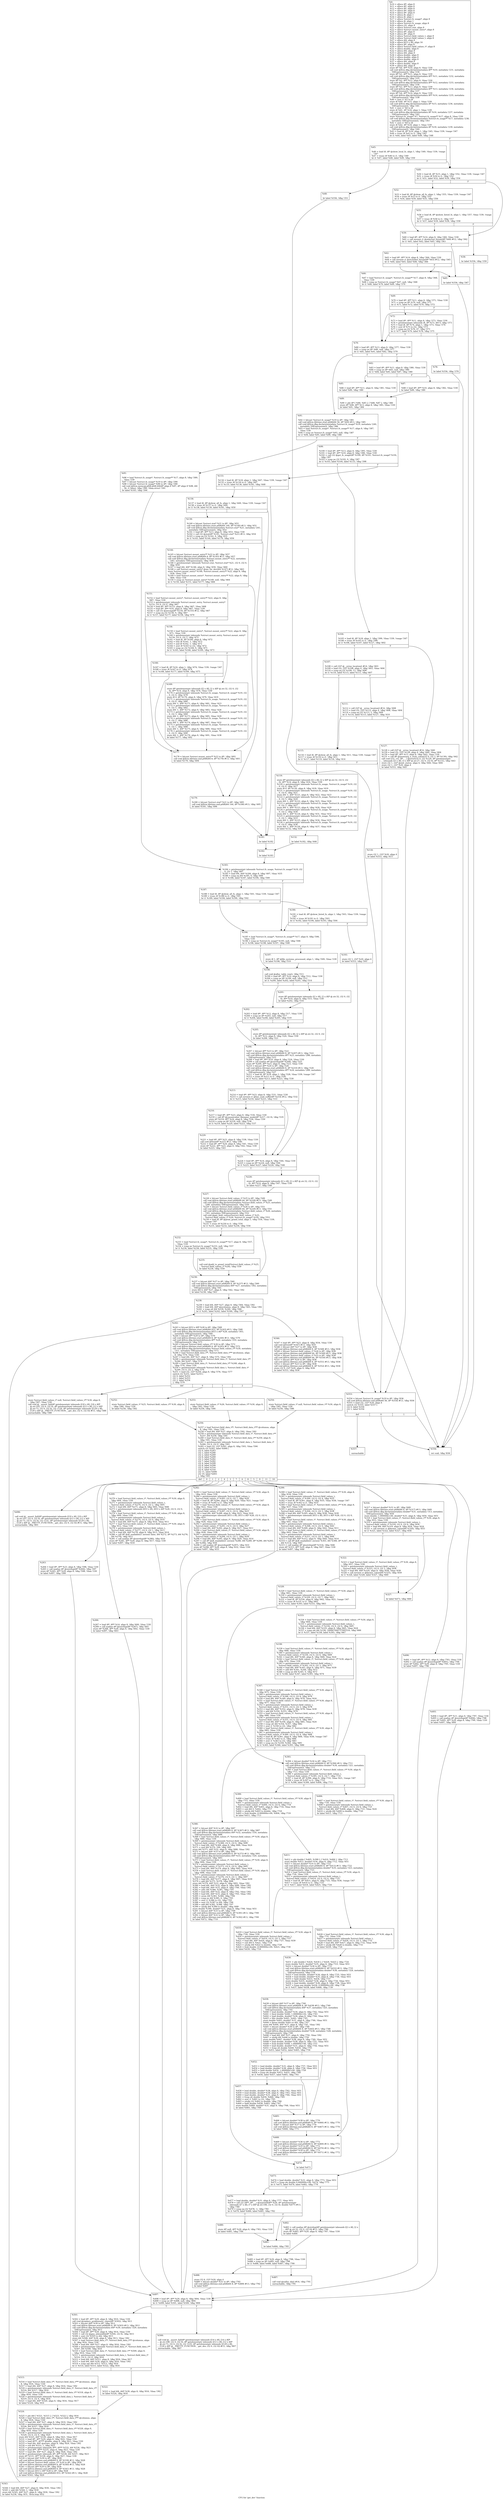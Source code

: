 digraph "CFG for 'get_dev' function" {
	label="CFG for 'get_dev' function";

	Node0xc7c0b0 [shape=record,label="{%9:\l  %10 = alloca i8*, align 8\l  %11 = alloca i8*, align 8\l  %12 = alloca i8*, align 8\l  %13 = alloca i8*, align 8\l  %14 = alloca i8*, align 8\l  %15 = alloca i8, align 1\l  %16 = alloca i8, align 1\l  %17 = alloca %struct.fs_usage*, align 8\l  %18 = alloca i8, align 1\l  %19 = alloca %struct.fs_usage, align 8\l  %20 = alloca i32, align 4\l  %21 = alloca %struct.stat, align 8\l  %22 = alloca %struct.mount_entry*, align 8\l  %23 = alloca i8*, align 8\l  %24 = alloca i8*, align 8\l  %25 = alloca %struct.field_values_t, align 8\l  %26 = alloca %struct.field_values_t, align 8\l  %27 = alloca i64, align 8\l  %28 = alloca [653 x i8], align 16\l  %29 = alloca i8*, align 8\l  %30 = alloca %struct.field_values_t*, align 8\l  %31 = alloca double, align 8\l  %32 = alloca i64, align 8\l  %33 = alloca i64, align 8\l  %34 = alloca double, align 8\l  %35 = alloca double, align 8\l  %36 = alloca double, align 8\l  %37 = alloca i64, align 8\l  %38 = alloca double, align 8\l  %39 = alloca i64, align 8\l  store i8* %0, i8** %10, align 8, !tbaa !330\l  call void @llvm.dbg.declare(metadata i8** %10, metadata !231, metadata\l... !DIExpression()), !dbg !334\l  store i8* %1, i8** %11, align 8, !tbaa !330\l  call void @llvm.dbg.declare(metadata i8** %11, metadata !232, metadata\l... !DIExpression()), !dbg !335\l  store i8* %2, i8** %12, align 8, !tbaa !330\l  call void @llvm.dbg.declare(metadata i8** %12, metadata !233, metadata\l... !DIExpression()), !dbg !336\l  store i8* %3, i8** %13, align 8, !tbaa !330\l  call void @llvm.dbg.declare(metadata i8** %13, metadata !234, metadata\l... !DIExpression()), !dbg !337\l  store i8* %4, i8** %14, align 8, !tbaa !330\l  call void @llvm.dbg.declare(metadata i8** %14, metadata !235, metadata\l... !DIExpression()), !dbg !338\l  %40 = zext i1 %5 to i8\l  store i8 %40, i8* %15, align 1, !tbaa !339\l  call void @llvm.dbg.declare(metadata i8* %15, metadata !236, metadata\l... !DIExpression()), !dbg !341\l  %41 = zext i1 %6 to i8\l  store i8 %41, i8* %16, align 1, !tbaa !339\l  call void @llvm.dbg.declare(metadata i8* %16, metadata !237, metadata\l... !DIExpression()), !dbg !342\l  store %struct.fs_usage* %7, %struct.fs_usage** %17, align 8, !tbaa !330\l  call void @llvm.dbg.declare(metadata %struct.fs_usage** %17, metadata !238,\l... metadata !DIExpression()), !dbg !343\l  %42 = zext i1 %8 to i8\l  store i8 %42, i8* %18, align 1, !tbaa !339\l  call void @llvm.dbg.declare(metadata i8* %18, metadata !239, metadata\l... !DIExpression()), !dbg !344\l  %43 = load i8, i8* %16, align 1, !dbg !345, !tbaa !339, !range !347\l  %44 = trunc i8 %43 to i1, !dbg !345\l  br i1 %44, label %45, label %49, !dbg !348\l|{<s0>T|<s1>F}}"];
	Node0xc7c0b0:s0 -> Node0xc29bd0;
	Node0xc7c0b0:s1 -> Node0xc29c70;
	Node0xc29bd0 [shape=record,label="{%45:\l\l  %46 = load i8, i8* @show_local_fs, align 1, !dbg !349, !tbaa !339, !range\l... !347\l  %47 = trunc i8 %46 to i1, !dbg !349\l  br i1 %47, label %48, label %49, !dbg !350\l|{<s0>T|<s1>F}}"];
	Node0xc29bd0:s0 -> Node0xc29c20;
	Node0xc29bd0:s1 -> Node0xc29c70;
	Node0xc29c20 [shape=record,label="{%48:\l\l  br label %556, !dbg !351\l}"];
	Node0xc29c20 -> Node0xc7e620;
	Node0xc29c70 [shape=record,label="{%49:\l\l  %50 = load i8, i8* %15, align 1, !dbg !352, !tbaa !339, !range !347\l  %51 = trunc i8 %50 to i1, !dbg !352\l  br i1 %51, label %52, label %59, !dbg !354\l|{<s0>T|<s1>F}}"];
	Node0xc29c70:s0 -> Node0xc29cc0;
	Node0xc29c70:s1 -> Node0xc29db0;
	Node0xc29cc0 [shape=record,label="{%52:\l\l  %53 = load i8, i8* @show_all_fs, align 1, !dbg !355, !tbaa !339, !range !347\l  %54 = trunc i8 %53 to i1, !dbg !355\l  br i1 %54, label %59, label %55, !dbg !356\l|{<s0>T|<s1>F}}"];
	Node0xc29cc0:s0 -> Node0xc29db0;
	Node0xc29cc0:s1 -> Node0xc29d10;
	Node0xc29d10 [shape=record,label="{%55:\l\l  %56 = load i8, i8* @show_listed_fs, align 1, !dbg !357, !tbaa !339, !range\l... !347\l  %57 = trunc i8 %56 to i1, !dbg !357\l  br i1 %57, label %59, label %58, !dbg !358\l|{<s0>T|<s1>F}}"];
	Node0xc29d10:s0 -> Node0xc29db0;
	Node0xc29d10:s1 -> Node0xc29d60;
	Node0xc29d60 [shape=record,label="{%58:\l\l  br label %556, !dbg !359\l}"];
	Node0xc29d60 -> Node0xc7e620;
	Node0xc29db0 [shape=record,label="{%59:\l\l  %60 = load i8*, i8** %14, align 8, !dbg !360, !tbaa !330\l  %61 = call zeroext i1 @selected_fstype(i8* %60) #12, !dbg !362\l  br i1 %61, label %62, label %65, !dbg !363\l|{<s0>T|<s1>F}}"];
	Node0xc29db0:s0 -> Node0xc29e00;
	Node0xc29db0:s1 -> Node0xc29e50;
	Node0xc29e00 [shape=record,label="{%62:\l\l  %63 = load i8*, i8** %14, align 8, !dbg !364, !tbaa !330\l  %64 = call zeroext i1 @excluded_fstype(i8* %63) #12, !dbg !365\l  br i1 %64, label %65, label %66, !dbg !366\l|{<s0>T|<s1>F}}"];
	Node0xc29e00:s0 -> Node0xc29e50;
	Node0xc29e00:s1 -> Node0xc29ea0;
	Node0xc29e50 [shape=record,label="{%65:\l\l  br label %556, !dbg !367\l}"];
	Node0xc29e50 -> Node0xc7e620;
	Node0xc29ea0 [shape=record,label="{%66:\l\l  %67 = load %struct.fs_usage*, %struct.fs_usage** %17, align 8, !dbg !368,\l... !tbaa !330\l  %68 = icmp ne %struct.fs_usage* %67, null, !dbg !368\l  br i1 %68, label %79, label %69, !dbg !370\l|{<s0>T|<s1>F}}"];
	Node0xc29ea0:s0 -> Node0xc29fe0;
	Node0xc29ea0:s1 -> Node0xc29ef0;
	Node0xc29ef0 [shape=record,label="{%69:\l\l  %70 = load i8*, i8** %11, align 8, !dbg !371, !tbaa !330\l  %71 = icmp ne i8* %70, null, !dbg !371\l  br i1 %71, label %72, label %79, !dbg !372\l|{<s0>T|<s1>F}}"];
	Node0xc29ef0:s0 -> Node0xc29f40;
	Node0xc29ef0:s1 -> Node0xc29fe0;
	Node0xc29f40 [shape=record,label="{%72:\l\l  %73 = load i8*, i8** %11, align 8, !dbg !373, !tbaa !330\l  %74 = getelementptr inbounds i8, i8* %73, i64 0, !dbg !373\l  %75 = load i8, i8* %74, align 1, !dbg !373, !tbaa !374\l  %76 = sext i8 %75 to i32, !dbg !373\l  %77 = icmp eq i32 %76, 47, !dbg !373\l  br i1 %77, label %79, label %78, !dbg !375\l|{<s0>T|<s1>F}}"];
	Node0xc29f40:s0 -> Node0xc29fe0;
	Node0xc29f40:s1 -> Node0xc29f90;
	Node0xc29f90 [shape=record,label="{%78:\l\l  br label %556, !dbg !376\l}"];
	Node0xc29f90 -> Node0xc7e620;
	Node0xc29fe0 [shape=record,label="{%79:\l\l  %80 = load i8*, i8** %13, align 8, !dbg !377, !tbaa !330\l  %81 = icmp ne i8* %80, null, !dbg !377\l  br i1 %81, label %91, label %82, !dbg !379\l|{<s0>T|<s1>F}}"];
	Node0xc29fe0:s0 -> Node0xc2a170;
	Node0xc29fe0:s1 -> Node0xc2a030;
	Node0xc2a030 [shape=record,label="{%82:\l\l  %83 = load i8*, i8** %11, align 8, !dbg !380, !tbaa !330\l  %84 = icmp ne i8* %83, null, !dbg !380\l  br i1 %84, label %85, label %87, !dbg !380\l|{<s0>T|<s1>F}}"];
	Node0xc2a030:s0 -> Node0xc2a080;
	Node0xc2a030:s1 -> Node0xc2a0d0;
	Node0xc2a080 [shape=record,label="{%85:\l\l  %86 = load i8*, i8** %11, align 8, !dbg !381, !tbaa !330\l  br label %89, !dbg !380\l}"];
	Node0xc2a080 -> Node0xc2a120;
	Node0xc2a0d0 [shape=record,label="{%87:\l\l  %88 = load i8*, i8** %10, align 8, !dbg !382, !tbaa !330\l  br label %89, !dbg !380\l}"];
	Node0xc2a0d0 -> Node0xc2a120;
	Node0xc2a120 [shape=record,label="{%89:\l\l  %90 = phi i8* [ %86, %85 ], [ %88, %87 ], !dbg !380\l  store i8* %90, i8** %13, align 8, !dbg !383, !tbaa !330\l  br label %91, !dbg !384\l}"];
	Node0xc2a120 -> Node0xc2a170;
	Node0xc2a170 [shape=record,label="{%91:\l\l  %92 = bitcast %struct.fs_usage* %19 to i8*, !dbg !385\l  call void @llvm.lifetime.start.p0i8(i64 56, i8* %92) #13, !dbg !385\l  call void @llvm.dbg.declare(metadata %struct.fs_usage* %19, metadata !240,\l... metadata !DIExpression()), !dbg !386\l  %93 = load %struct.fs_usage*, %struct.fs_usage** %17, align 8, !dbg !387,\l... !tbaa !330\l  %94 = icmp ne %struct.fs_usage* %93, null, !dbg !387\l  br i1 %94, label %95, label %99, !dbg !388\l|{<s0>T|<s1>F}}"];
	Node0xc2a170:s0 -> Node0xc2a1c0;
	Node0xc2a170:s1 -> Node0xc2a210;
	Node0xc2a1c0 [shape=record,label="{%95:\l\l  %96 = load %struct.fs_usage*, %struct.fs_usage** %17, align 8, !dbg !389,\l... !tbaa !330\l  %97 = bitcast %struct.fs_usage* %19 to i8*, !dbg !390\l  %98 = bitcast %struct.fs_usage* %96 to i8*, !dbg !390\l  call void @llvm.memcpy.p0i8.p0i8.i64(i8* align 8 %97, i8* align 8 %98, i64\l... 56, i1 false), !dbg !390, !tbaa.struct !391\l  br label %183, !dbg !394\l}"];
	Node0xc2a1c0 -> Node0xc2a8a0;
	Node0xc2a210 [shape=record,label="{%99:\l\l  %100 = load i8*, i8** %13, align 8, !dbg !395, !tbaa !330\l  %101 = load i8*, i8** %10, align 8, !dbg !396, !tbaa !330\l  %102 = call i32 @get_fs_usage(i8* %100, i8* %101, %struct.fs_usage* %19),\l... !dbg !397\l  %103 = icmp ne i32 %102, 0, !dbg !397\l  br i1 %103, label %104, label %133, !dbg !398\l|{<s0>T|<s1>F}}"];
	Node0xc2a210:s0 -> Node0xc2a260;
	Node0xc2a210:s1 -> Node0xc2a4e0;
	Node0xc2a260 [shape=record,label="{%104:\l\l  %105 = load i8, i8* %18, align 1, !dbg !399, !tbaa !339, !range !347\l  %106 = trunc i8 %105 to i1, !dbg !399\l  br i1 %106, label %107, label %127, !dbg !402\l|{<s0>T|<s1>F}}"];
	Node0xc2a260:s0 -> Node0xc2a2b0;
	Node0xc2a260:s1 -> Node0xc2a440;
	Node0xc2a2b0 [shape=record,label="{%107:\l\l  %108 = call i32* @__errno_location() #14, !dbg !403\l  %109 = load i32, i32* %108, align 4, !dbg !403, !tbaa !404\l  %110 = icmp eq i32 %109, 13, !dbg !406\l  br i1 %110, label %115, label %111, !dbg !407\l|{<s0>T|<s1>F}}"];
	Node0xc2a2b0:s0 -> Node0xc2a350;
	Node0xc2a2b0:s1 -> Node0xc2a300;
	Node0xc2a300 [shape=record,label="{%111:\l\l  %112 = call i32* @__errno_location() #14, !dbg !408\l  %113 = load i32, i32* %112, align 4, !dbg !408, !tbaa !404\l  %114 = icmp eq i32 %113, 2, !dbg !409\l  br i1 %114, label %115, label %127, !dbg !410\l|{<s0>T|<s1>F}}"];
	Node0xc2a300:s0 -> Node0xc2a350;
	Node0xc2a300:s1 -> Node0xc2a440;
	Node0xc2a350 [shape=record,label="{%115:\l\l  %116 = load i8, i8* @show_all_fs, align 1, !dbg !411, !tbaa !339, !range !347\l  %117 = trunc i8 %116 to i1, !dbg !411\l  br i1 %117, label %119, label %118, !dbg !414\l|{<s0>T|<s1>F}}"];
	Node0xc2a350:s0 -> Node0xc2a3f0;
	Node0xc2a350:s1 -> Node0xc2a3a0;
	Node0xc2a3a0 [shape=record,label="{%118:\l\l  store i32 1, i32* %20, align 4\l  br label %553, !dbg !415\l}"];
	Node0xc2a3a0 -> Node0xc7e5d0;
	Node0xc2a3f0 [shape=record,label="{%119:\l\l  store i8* getelementptr inbounds ([2 x i8], [2 x i8]* @.str.32, i32 0, i32\l... 0), i8** %14, align 8, !dbg !416, !tbaa !330\l  %120 = getelementptr inbounds %struct.fs_usage, %struct.fs_usage* %19, i32\l... 0, i32 4, !dbg !417\l  store i8 0, i8* %120, align 8, !dbg !418, !tbaa !419\l  %121 = getelementptr inbounds %struct.fs_usage, %struct.fs_usage* %19, i32\l... 0, i32 6, !dbg !421\l  store i64 -1, i64* %121, align 8, !dbg !422, !tbaa !423\l  %122 = getelementptr inbounds %struct.fs_usage, %struct.fs_usage* %19, i32\l... 0, i32 5, !dbg !424\l  store i64 -1, i64* %122, align 8, !dbg !425, !tbaa !426\l  %123 = getelementptr inbounds %struct.fs_usage, %struct.fs_usage* %19, i32\l... 0, i32 3, !dbg !427\l  store i64 -1, i64* %123, align 8, !dbg !428, !tbaa !429\l  %124 = getelementptr inbounds %struct.fs_usage, %struct.fs_usage* %19, i32\l... 0, i32 2, !dbg !430\l  store i64 -1, i64* %124, align 8, !dbg !431, !tbaa !432\l  %125 = getelementptr inbounds %struct.fs_usage, %struct.fs_usage* %19, i32\l... 0, i32 1, !dbg !433\l  store i64 -1, i64* %125, align 8, !dbg !434, !tbaa !435\l  %126 = getelementptr inbounds %struct.fs_usage, %struct.fs_usage* %19, i32\l... 0, i32 0, !dbg !436\l  store i64 -1, i64* %126, align 8, !dbg !437, !tbaa !438\l  br label %132, !dbg !439\l}"];
	Node0xc2a3f0 -> Node0xc2a490;
	Node0xc2a440 [shape=record,label="{%127:\l\l  %128 = call i32* @__errno_location() #14, !dbg !440\l  %129 = load i32, i32* %128, align 4, !dbg !440, !tbaa !404\l  %130 = load i8*, i8** %13, align 8, !dbg !442, !tbaa !330\l  %131 = call i8* @quotearg_n_style_colon(i32 0, i32 3, i8* %130), !dbg !442\l  call void (i32, i32, i8*, ...) @error(i32 0, i32 %129, i8* getelementptr\l... inbounds ([3 x i8], [3 x i8]* @.str.27, i32 0, i32 0), i8* %131), !dbg !443\l  store i32 1, i32* @exit_status, align 4, !dbg !444, !tbaa !404\l  store i32 1, i32* %20, align 4\l  br label %553, !dbg !445\l}"];
	Node0xc2a440 -> Node0xc7e5d0;
	Node0xc2a490 [shape=record,label="{%132:\l\l  br label %182, !dbg !446\l}"];
	Node0xc2a490 -> Node0xc2a850;
	Node0xc2a4e0 [shape=record,label="{%133:\l\l  %134 = load i8, i8* %18, align 1, !dbg !447, !tbaa !339, !range !347\l  %135 = trunc i8 %134 to i1, !dbg !447\l  br i1 %135, label %136, label %181, !dbg !448\l|{<s0>T|<s1>F}}"];
	Node0xc2a4e0:s0 -> Node0xc2a530;
	Node0xc2a4e0:s1 -> Node0xc2a800;
	Node0xc2a530 [shape=record,label="{%136:\l\l  %137 = load i8, i8* @show_all_fs, align 1, !dbg !449, !tbaa !339, !range !347\l  %138 = trunc i8 %137 to i1, !dbg !449\l  br i1 %138, label %139, label %181, !dbg !450\l|{<s0>T|<s1>F}}"];
	Node0xc2a530:s0 -> Node0xc2a580;
	Node0xc2a530:s1 -> Node0xc2a800;
	Node0xc2a580 [shape=record,label="{%139:\l\l  %140 = bitcast %struct.stat* %21 to i8*, !dbg !451\l  call void @llvm.lifetime.start.p0i8(i64 144, i8* %140) #13, !dbg !451\l  call void @llvm.dbg.declare(metadata %struct.stat* %21, metadata !241,\l... metadata !DIExpression()), !dbg !452\l  %141 = load i8*, i8** %13, align 8, !dbg !453, !tbaa !330\l  %142 = call i32 @stat(i8* %141, %struct.stat* %21) #13, !dbg !454\l  %143 = icmp eq i32 %142, 0, !dbg !455\l  br i1 %143, label %144, label %179, !dbg !456\l|{<s0>T|<s1>F}}"];
	Node0xc2a580:s0 -> Node0xc2a5d0;
	Node0xc2a580:s1 -> Node0xc2a7b0;
	Node0xc2a5d0 [shape=record,label="{%144:\l\l  %145 = bitcast %struct.mount_entry** %22 to i8*, !dbg !457\l  call void @llvm.lifetime.start.p0i8(i64 8, i8* %145) #13, !dbg !457\l  call void @llvm.dbg.declare(metadata %struct.mount_entry** %22, metadata\l... !283, metadata !DIExpression()), !dbg !458\l  %146 = getelementptr inbounds %struct.stat, %struct.stat* %21, i32 0, i32 0,\l... !dbg !459\l  %147 = load i64, i64* %146, align 8, !dbg !459, !tbaa !460\l  %148 = call %struct.mount_entry* @me_for_dev(i64 %147) #12, !dbg !463\l  store %struct.mount_entry* %148, %struct.mount_entry** %22, align 8, !dbg\l... !458, !tbaa !330\l  %149 = load %struct.mount_entry*, %struct.mount_entry** %22, align 8, !dbg\l... !464, !tbaa !330\l  %150 = icmp ne %struct.mount_entry* %149, null, !dbg !464\l  br i1 %150, label %151, label %177, !dbg !466\l|{<s0>T|<s1>F}}"];
	Node0xc2a5d0:s0 -> Node0xc2a620;
	Node0xc2a5d0:s1 -> Node0xc2a760;
	Node0xc2a620 [shape=record,label="{%151:\l\l  %152 = load %struct.mount_entry*, %struct.mount_entry** %22, align 8, !dbg\l... !467, !tbaa !330\l  %153 = getelementptr inbounds %struct.mount_entry, %struct.mount_entry*\l... %152, i32 0, i32 0, !dbg !467\l  %154 = load i8*, i8** %153, align 8, !dbg !467, !tbaa !468\l  %155 = load i8*, i8** %10, align 8, !dbg !467, !tbaa !330\l  %156 = call i32 @strcmp(i8* %154, i8* %155) #12, !dbg !467\l  %157 = icmp eq i32 %156, 0, !dbg !467\l  br i1 %157, label %177, label %158, !dbg !470\l|{<s0>T|<s1>F}}"];
	Node0xc2a620:s0 -> Node0xc2a760;
	Node0xc2a620:s1 -> Node0xc2a670;
	Node0xc2a670 [shape=record,label="{%158:\l\l  %159 = load %struct.mount_entry*, %struct.mount_entry** %22, align 8, !dbg\l... !471, !tbaa !330\l  %160 = getelementptr inbounds %struct.mount_entry, %struct.mount_entry*\l... %159, i32 0, i32 5, !dbg !472\l  %161 = load i8, i8* %160, align 8, !dbg !472\l  %162 = lshr i8 %161, 1, !dbg !472\l  %163 = and i8 %162, 1, !dbg !472\l  %164 = zext i8 %163 to i32, !dbg !472\l  %165 = icmp ne i32 %164, 0, !dbg !471\l  br i1 %165, label %166, label %169, !dbg !473\l|{<s0>T|<s1>F}}"];
	Node0xc2a670:s0 -> Node0xc2a6c0;
	Node0xc2a670:s1 -> Node0xc2a710;
	Node0xc2a6c0 [shape=record,label="{%166:\l\l  %167 = load i8, i8* %16, align 1, !dbg !474, !tbaa !339, !range !347\l  %168 = trunc i8 %167 to i1, !dbg !474\l  br i1 %168, label %177, label %169, !dbg !475\l|{<s0>T|<s1>F}}"];
	Node0xc2a6c0:s0 -> Node0xc2a760;
	Node0xc2a6c0:s1 -> Node0xc2a710;
	Node0xc2a710 [shape=record,label="{%169:\l\l  store i8* getelementptr inbounds ([2 x i8], [2 x i8]* @.str.32, i32 0, i32\l... 0), i8** %14, align 8, !dbg !476, !tbaa !330\l  %170 = getelementptr inbounds %struct.fs_usage, %struct.fs_usage* %19, i32\l... 0, i32 4, !dbg !478\l  store i8 0, i8* %170, align 8, !dbg !479, !tbaa !419\l  %171 = getelementptr inbounds %struct.fs_usage, %struct.fs_usage* %19, i32\l... 0, i32 6, !dbg !480\l  store i64 -1, i64* %171, align 8, !dbg !481, !tbaa !423\l  %172 = getelementptr inbounds %struct.fs_usage, %struct.fs_usage* %19, i32\l... 0, i32 5, !dbg !482\l  store i64 -1, i64* %172, align 8, !dbg !483, !tbaa !426\l  %173 = getelementptr inbounds %struct.fs_usage, %struct.fs_usage* %19, i32\l... 0, i32 3, !dbg !484\l  store i64 -1, i64* %173, align 8, !dbg !485, !tbaa !429\l  %174 = getelementptr inbounds %struct.fs_usage, %struct.fs_usage* %19, i32\l... 0, i32 2, !dbg !486\l  store i64 -1, i64* %174, align 8, !dbg !487, !tbaa !432\l  %175 = getelementptr inbounds %struct.fs_usage, %struct.fs_usage* %19, i32\l... 0, i32 1, !dbg !488\l  store i64 -1, i64* %175, align 8, !dbg !489, !tbaa !435\l  %176 = getelementptr inbounds %struct.fs_usage, %struct.fs_usage* %19, i32\l... 0, i32 0, !dbg !490\l  store i64 -1, i64* %176, align 8, !dbg !491, !tbaa !438\l  br label %177, !dbg !492\l}"];
	Node0xc2a710 -> Node0xc2a760;
	Node0xc2a760 [shape=record,label="{%177:\l\l  %178 = bitcast %struct.mount_entry** %22 to i8*, !dbg !493\l  call void @llvm.lifetime.end.p0i8(i64 8, i8* %178) #13, !dbg !493\l  br label %179, !dbg !494\l}"];
	Node0xc2a760 -> Node0xc2a7b0;
	Node0xc2a7b0 [shape=record,label="{%179:\l\l  %180 = bitcast %struct.stat* %21 to i8*, !dbg !495\l  call void @llvm.lifetime.end.p0i8(i64 144, i8* %180) #13, !dbg !495\l  br label %181, !dbg !496\l}"];
	Node0xc2a7b0 -> Node0xc2a800;
	Node0xc2a800 [shape=record,label="{%181:\l\l  br label %182\l}"];
	Node0xc2a800 -> Node0xc2a850;
	Node0xc2a850 [shape=record,label="{%182:\l\l  br label %183\l}"];
	Node0xc2a850 -> Node0xc2a8a0;
	Node0xc2a8a0 [shape=record,label="{%183:\l\l  %184 = getelementptr inbounds %struct.fs_usage, %struct.fs_usage* %19, i32\l... 0, i32 1, !dbg !497\l  %185 = load i64, i64* %184, align 8, !dbg !497, !tbaa !435\l  %186 = icmp eq i64 %185, 0, !dbg !499\l  br i1 %186, label %187, label %194, !dbg !500\l|{<s0>T|<s1>F}}"];
	Node0xc2a8a0:s0 -> Node0xc2a8f0;
	Node0xc2a8a0:s1 -> Node0xc2a9e0;
	Node0xc2a8f0 [shape=record,label="{%187:\l\l  %188 = load i8, i8* @show_all_fs, align 1, !dbg !501, !tbaa !339, !range !347\l  %189 = trunc i8 %188 to i1, !dbg !501\l  br i1 %189, label %194, label %190, !dbg !502\l|{<s0>T|<s1>F}}"];
	Node0xc2a8f0:s0 -> Node0xc2a9e0;
	Node0xc2a8f0:s1 -> Node0xc2a940;
	Node0xc2a940 [shape=record,label="{%190:\l\l  %191 = load i8, i8* @show_listed_fs, align 1, !dbg !503, !tbaa !339, !range\l... !347\l  %192 = trunc i8 %191 to i1, !dbg !503\l  br i1 %192, label %194, label %193, !dbg !504\l|{<s0>T|<s1>F}}"];
	Node0xc2a940:s0 -> Node0xc2a9e0;
	Node0xc2a940:s1 -> Node0xc2a990;
	Node0xc2a990 [shape=record,label="{%193:\l\l  store i32 1, i32* %20, align 4\l  br label %553, !dbg !505\l}"];
	Node0xc2a990 -> Node0xc7e5d0;
	Node0xc2a9e0 [shape=record,label="{%194:\l\l  %195 = load %struct.fs_usage*, %struct.fs_usage** %17, align 8, !dbg !506,\l... !tbaa !330\l  %196 = icmp ne %struct.fs_usage* %195, null, !dbg !506\l  br i1 %196, label %198, label %197, !dbg !508\l|{<s0>T|<s1>F}}"];
	Node0xc2a9e0:s0 -> Node0xc2aa80;
	Node0xc2a9e0:s1 -> Node0xc2aa30;
	Node0xc2aa30 [shape=record,label="{%197:\l\l  store i8 1, i8* @file_systems_processed, align 1, !dbg !509, !tbaa !339\l  br label %198, !dbg !510\l}"];
	Node0xc2aa30 -> Node0xc2aa80;
	Node0xc2aa80 [shape=record,label="{%198:\l\l  call void @alloc_table_row(), !dbg !511\l  %199 = load i8*, i8** %10, align 8, !dbg !512, !tbaa !330\l  %200 = icmp ne i8* %199, null, !dbg !512\l  br i1 %200, label %202, label %201, !dbg !514\l|{<s0>T|<s1>F}}"];
	Node0xc2aa80:s0 -> Node0xc2ab20;
	Node0xc2aa80:s1 -> Node0xc2aad0;
	Node0xc2aad0 [shape=record,label="{%201:\l\l  store i8* getelementptr inbounds ([2 x i8], [2 x i8]* @.str.32, i32 0, i32\l... 0), i8** %10, align 8, !dbg !515, !tbaa !330\l  br label %202, !dbg !516\l}"];
	Node0xc2aad0 -> Node0xc2ab20;
	Node0xc2ab20 [shape=record,label="{%202:\l\l  %203 = load i8*, i8** %12, align 8, !dbg !517, !tbaa !330\l  %204 = icmp ne i8* %203, null, !dbg !517\l  br i1 %204, label %206, label %205, !dbg !519\l|{<s0>T|<s1>F}}"];
	Node0xc2ab20:s0 -> Node0xc2abc0;
	Node0xc2ab20:s1 -> Node0xc2ab70;
	Node0xc2ab70 [shape=record,label="{%205:\l\l  store i8* getelementptr inbounds ([2 x i8], [2 x i8]* @.str.32, i32 0, i32\l... 0), i8** %12, align 8, !dbg !520, !tbaa !330\l  br label %206, !dbg !521\l}"];
	Node0xc2ab70 -> Node0xc2abc0;
	Node0xc2abc0 [shape=record,label="{%206:\l\l  %207 = bitcast i8** %23 to i8*, !dbg !522\l  call void @llvm.lifetime.start.p0i8(i64 8, i8* %207) #13, !dbg !522\l  call void @llvm.dbg.declare(metadata i8** %23, metadata !288, metadata\l... !DIExpression()), !dbg !523\l  %208 = load i8*, i8** %10, align 8, !dbg !524, !tbaa !330\l  %209 = call noalias i8* @xstrdup(i8* %208), !dbg !525\l  store i8* %209, i8** %23, align 8, !dbg !523, !tbaa !330\l  %210 = bitcast i8** %24 to i8*, !dbg !526\l  call void @llvm.lifetime.start.p0i8(i64 8, i8* %210) #13, !dbg !526\l  call void @llvm.dbg.declare(metadata i8** %24, metadata !289, metadata\l... !DIExpression()), !dbg !527\l  %211 = load i8, i8* %18, align 1, !dbg !528, !tbaa !339, !range !347\l  %212 = trunc i8 %211 to i1, !dbg !528\l  br i1 %212, label %213, label %223, !dbg !530\l|{<s0>T|<s1>F}}"];
	Node0xc2abc0:s0 -> Node0xc2ac10;
	Node0xc2abc0:s1 -> Node0xc2ad00;
	Node0xc2ac10 [shape=record,label="{%213:\l\l  %214 = load i8*, i8** %23, align 8, !dbg !531, !tbaa !330\l  %215 = call zeroext i1 @has_uuid_suffix(i8* %214) #12, !dbg !532\l  br i1 %215, label %216, label %223, !dbg !533\l|{<s0>T|<s1>F}}"];
	Node0xc2ac10:s0 -> Node0xc2ac60;
	Node0xc2ac10:s1 -> Node0xc2ad00;
	Node0xc2ac60 [shape=record,label="{%216:\l\l  %217 = load i8*, i8** %23, align 8, !dbg !534, !tbaa !330\l  %218 = call i8* @canonicalize_filename_mode(i8* %217, i32 0), !dbg !535\l  store i8* %218, i8** %24, align 8, !dbg !536, !tbaa !330\l  %219 = icmp ne i8* %218, null, !dbg !536\l  br i1 %219, label %220, label %223, !dbg !537\l|{<s0>T|<s1>F}}"];
	Node0xc2ac60:s0 -> Node0xc2acb0;
	Node0xc2ac60:s1 -> Node0xc2ad00;
	Node0xc2acb0 [shape=record,label="{%220:\l\l  %221 = load i8*, i8** %23, align 8, !dbg !538, !tbaa !330\l  call void @free(i8* %221) #13, !dbg !540\l  %222 = load i8*, i8** %24, align 8, !dbg !541, !tbaa !330\l  store i8* %222, i8** %23, align 8, !dbg !542, !tbaa !330\l  br label %223, !dbg !543\l}"];
	Node0xc2acb0 -> Node0xc2ad00;
	Node0xc2ad00 [shape=record,label="{%223:\l\l  %224 = load i8*, i8** %14, align 8, !dbg !544, !tbaa !330\l  %225 = icmp ne i8* %224, null, !dbg !544\l  br i1 %225, label %227, label %226, !dbg !546\l|{<s0>T|<s1>F}}"];
	Node0xc2ad00:s0 -> Node0xc2ada0;
	Node0xc2ad00:s1 -> Node0xc2ad50;
	Node0xc2ad50 [shape=record,label="{%226:\l\l  store i8* getelementptr inbounds ([2 x i8], [2 x i8]* @.str.32, i32 0, i32\l... 0), i8** %14, align 8, !dbg !547, !tbaa !330\l  br label %227, !dbg !548\l}"];
	Node0xc2ad50 -> Node0xc2ada0;
	Node0xc2ada0 [shape=record,label="{%227:\l\l  %228 = bitcast %struct.field_values_t* %25 to i8*, !dbg !549\l  call void @llvm.lifetime.start.p0i8(i64 64, i8* %228) #13, !dbg !549\l  call void @llvm.dbg.declare(metadata %struct.field_values_t* %25, metadata\l... !290, metadata !DIExpression()), !dbg !550\l  %229 = bitcast %struct.field_values_t* %26 to i8*, !dbg !551\l  call void @llvm.lifetime.start.p0i8(i64 64, i8* %229) #13, !dbg !551\l  call void @llvm.dbg.declare(metadata %struct.field_values_t* %26, metadata\l... !301, metadata !DIExpression()), !dbg !552\l  call void @get_field_values(%struct.field_values_t* %25,\l... %struct.field_values_t* %26, %struct.fs_usage* %19), !dbg !553\l  %230 = load i8, i8* @print_grand_total, align 1, !dbg !554, !tbaa !339,\l... !range !347\l  %231 = trunc i8 %230 to i1, !dbg !554\l  br i1 %231, label %232, label %236, !dbg !556\l|{<s0>T|<s1>F}}"];
	Node0xc2ada0:s0 -> Node0xc2adf0;
	Node0xc2ada0:s1 -> Node0xc2ae90;
	Node0xc2adf0 [shape=record,label="{%232:\l\l  %233 = load %struct.fs_usage*, %struct.fs_usage** %17, align 8, !dbg !557,\l... !tbaa !330\l  %234 = icmp ne %struct.fs_usage* %233, null, !dbg !557\l  br i1 %234, label %236, label %235, !dbg !558\l|{<s0>T|<s1>F}}"];
	Node0xc2adf0:s0 -> Node0xc2ae90;
	Node0xc2adf0:s1 -> Node0xc2ae40;
	Node0xc2ae40 [shape=record,label="{%235:\l\l  call void @add_to_grand_total(%struct.field_values_t* %25,\l... %struct.field_values_t* %26), !dbg !559\l  br label %236, !dbg !559\l}"];
	Node0xc2ae40 -> Node0xc2ae90;
	Node0xc2ae90 [shape=record,label="{%236:\l\l  %237 = bitcast i64* %27 to i8*, !dbg !560\l  call void @llvm.lifetime.start.p0i8(i64 8, i8* %237) #13, !dbg !560\l  call void @llvm.dbg.declare(metadata i64* %27, metadata !302, metadata\l... !DIExpression()), !dbg !561\l  store i64 0, i64* %27, align 8, !dbg !562, !tbaa !392\l  br label %238, !dbg !563\l}"];
	Node0xc2ae90 -> Node0xc2aee0;
	Node0xc2aee0 [shape=record,label="{%238:\l\l  %239 = load i64, i64* %27, align 8, !dbg !564, !tbaa !392\l  %240 = load i64, i64* @ncolumns, align 8, !dbg !565, !tbaa !392\l  %241 = icmp ult i64 %239, %240, !dbg !566\l  br i1 %241, label %242, label %546, !dbg !567\l|{<s0>T|<s1>F}}"];
	Node0xc2aee0:s0 -> Node0xc2af30;
	Node0xc2aee0:s1 -> Node0xc7e580;
	Node0xc2af30 [shape=record,label="{%242:\l\l  %243 = bitcast [653 x i8]* %28 to i8*, !dbg !568\l  call void @llvm.lifetime.start.p0i8(i64 653, i8* %243) #13, !dbg !568\l  call void @llvm.dbg.declare(metadata [653 x i8]* %28, metadata !303,\l... metadata !DIExpression()), !dbg !569\l  %244 = bitcast i8** %29 to i8*, !dbg !570\l  call void @llvm.lifetime.start.p0i8(i64 8, i8* %244) #13, !dbg !570\l  call void @llvm.dbg.declare(metadata i8** %29, metadata !310, metadata\l... !DIExpression()), !dbg !571\l  %245 = bitcast %struct.field_values_t** %30 to i8*, !dbg !572\l  call void @llvm.lifetime.start.p0i8(i64 8, i8* %245) #13, !dbg !572\l  call void @llvm.dbg.declare(metadata %struct.field_values_t** %30, metadata\l... !311, metadata !DIExpression()), !dbg !573\l  %246 = load %struct.field_data_t**, %struct.field_data_t*** @columns, align\l... 8, !dbg !574, !tbaa !330\l  %247 = load i64, i64* %27, align 8, !dbg !575, !tbaa !392\l  %248 = getelementptr inbounds %struct.field_data_t*, %struct.field_data_t**\l... %246, i64 %247, !dbg !574\l  %249 = load %struct.field_data_t*, %struct.field_data_t** %248, align 8,\l... !dbg !574, !tbaa !330\l  %250 = getelementptr inbounds %struct.field_data_t, %struct.field_data_t*\l... %249, i32 0, i32 2, !dbg !576\l  %251 = load i32, i32* %250, align 8, !dbg !576, !tbaa !577\l  switch i32 %251, label %255 [\l    i32 0, label %252\l    i32 1, label %253\l    i32 2, label %254\l  ], !dbg !579\l|{<s0>def|<s1>0|<s2>1|<s3>2}}"];
	Node0xc2af30:s0 -> Node0xc2b070;
	Node0xc2af30:s1 -> Node0xc2af80;
	Node0xc2af30:s2 -> Node0xc2afd0;
	Node0xc2af30:s3 -> Node0xc2b020;
	Node0xc2af80 [shape=record,label="{%252:\l\l  store %struct.field_values_t* %25, %struct.field_values_t** %30, align 8,\l... !dbg !580, !tbaa !330\l  br label %256, !dbg !582\l}"];
	Node0xc2af80 -> Node0xc2b0c0;
	Node0xc2afd0 [shape=record,label="{%253:\l\l  store %struct.field_values_t* %26, %struct.field_values_t** %30, align 8,\l... !dbg !583, !tbaa !330\l  br label %256, !dbg !584\l}"];
	Node0xc2afd0 -> Node0xc2b0c0;
	Node0xc2b020 [shape=record,label="{%254:\l\l  store %struct.field_values_t* null, %struct.field_values_t** %30, align 8,\l... !dbg !585, !tbaa !330\l  br label %256, !dbg !586\l}"];
	Node0xc2b020 -> Node0xc2b0c0;
	Node0xc2b070 [shape=record,label="{%255:\l\l  store %struct.field_values_t* null, %struct.field_values_t** %30, align 8,\l... !dbg !587, !tbaa !330\l  call void @__assert_fail(i8* getelementptr inbounds ([18 x i8], [18 x i8]*\l... @.str.105, i32 0, i32 0), i8* getelementptr inbounds ([12 x i8], [12 x i8]*\l... @.str.73, i32 0, i32 0), i32 1129, i8* getelementptr inbounds ([129 x i8],\l... [129 x i8]* @__PRETTY_FUNCTION__.get_dev, i32 0, i32 0)) #15, !dbg !588\l  unreachable, !dbg !588\l}"];
	Node0xc2b0c0 [shape=record,label="{%256:\l\l  %257 = load %struct.field_data_t**, %struct.field_data_t*** @columns, align\l... 8, !dbg !591, !tbaa !330\l  %258 = load i64, i64* %27, align 8, !dbg !592, !tbaa !392\l  %259 = getelementptr inbounds %struct.field_data_t*, %struct.field_data_t**\l... %257, i64 %258, !dbg !591\l  %260 = load %struct.field_data_t*, %struct.field_data_t** %259, align 8,\l... !dbg !591, !tbaa !330\l  %261 = getelementptr inbounds %struct.field_data_t, %struct.field_data_t*\l... %260, i32 0, i32 0, !dbg !593\l  %262 = load i32, i32* %261, align 8, !dbg !593, !tbaa !594\l  switch i32 %262, label %496 [\l    i32 0, label %263\l    i32 1, label %266\l    i32 2, label %269\l    i32 6, label %269\l    i32 3, label %282\l    i32 7, label %282\l    i32 4, label %299\l    i32 8, label %299\l    i32 5, label %316\l    i32 9, label %316\l    i32 11, label %490\l    i32 10, label %493\l  ], !dbg !595\l|{<s0>def|<s1>0|<s2>1|<s3>2|<s4>6|<s5>3|<s6>7|<s7>4|<s8>8|<s9>5|<s10>9|<s11>11|<s12>10}}"];
	Node0xc2b0c0:s0 -> Node0xc7e300;
	Node0xc2b0c0:s1 -> Node0xc2b110;
	Node0xc2b0c0:s2 -> Node0xc2b160;
	Node0xc2b0c0:s3 -> Node0xc2b1b0;
	Node0xc2b0c0:s4 -> Node0xc2b1b0;
	Node0xc2b0c0:s5 -> Node0xc2b200;
	Node0xc2b0c0:s6 -> Node0xc2b200;
	Node0xc2b0c0:s7 -> Node0xc2b250;
	Node0xc2b0c0:s8 -> Node0xc2b250;
	Node0xc2b0c0:s9 -> Node0xc2b2a0;
	Node0xc2b0c0:s10 -> Node0xc2b2a0;
	Node0xc2b0c0:s11 -> Node0xc7e260;
	Node0xc2b0c0:s12 -> Node0xc7e2b0;
	Node0xc2b110 [shape=record,label="{%263:\l\l  %264 = load i8*, i8** %23, align 8, !dbg !596, !tbaa !330\l  %265 = call noalias i8* @xstrdup(i8* %264), !dbg !597\l  store i8* %265, i8** %29, align 8, !dbg !598, !tbaa !330\l  br label %497, !dbg !599\l}"];
	Node0xc2b110 -> Node0xc7e350;
	Node0xc2b160 [shape=record,label="{%266:\l\l  %267 = load i8*, i8** %14, align 8, !dbg !600, !tbaa !330\l  %268 = call noalias i8* @xstrdup(i8* %267), !dbg !601\l  store i8* %268, i8** %29, align 8, !dbg !602, !tbaa !330\l  br label %497, !dbg !603\l}"];
	Node0xc2b160 -> Node0xc7e350;
	Node0xc2b1b0 [shape=record,label="{%269:\l\l  %270 = load %struct.field_values_t*, %struct.field_values_t** %30, align 8,\l... !dbg !604, !tbaa !330\l  %271 = getelementptr inbounds %struct.field_values_t,\l... %struct.field_values_t* %270, i32 0, i32 2, !dbg !605\l  %272 = load i64, i64* %271, align 8, !dbg !605, !tbaa !606\l  %273 = getelementptr inbounds [653 x i8], [653 x i8]* %28, i32 0, i32 0,\l... !dbg !608\l  %274 = load %struct.field_values_t*, %struct.field_values_t** %30, align 8,\l... !dbg !609, !tbaa !330\l  %275 = getelementptr inbounds %struct.field_values_t,\l... %struct.field_values_t* %274, i32 0, i32 0, !dbg !610\l  %276 = load i64, i64* %275, align 8, !dbg !610, !tbaa !611\l  %277 = load %struct.field_values_t*, %struct.field_values_t** %30, align 8,\l... !dbg !612, !tbaa !330\l  %278 = getelementptr inbounds %struct.field_values_t,\l... %struct.field_values_t* %277, i32 0, i32 1, !dbg !613\l  %279 = load i64, i64* %278, align 8, !dbg !613, !tbaa !614\l  %280 = call i8* @df_readable(i1 zeroext false, i64 %272, i8* %273, i64 %276,\l... i64 %279), !dbg !615\l  %281 = call noalias i8* @xstrdup(i8* %280), !dbg !616\l  store i8* %281, i8** %29, align 8, !dbg !617, !tbaa !330\l  br label %497, !dbg !618\l}"];
	Node0xc2b1b0 -> Node0xc7e350;
	Node0xc2b200 [shape=record,label="{%282:\l\l  %283 = load %struct.field_values_t*, %struct.field_values_t** %30, align 8,\l... !dbg !619, !tbaa !330\l  %284 = getelementptr inbounds %struct.field_values_t,\l... %struct.field_values_t* %283, i32 0, i32 7, !dbg !620\l  %285 = load i8, i8* %284, align 8, !dbg !620, !tbaa !621, !range !347\l  %286 = trunc i8 %285 to i1, !dbg !620\l  %287 = load %struct.field_values_t*, %struct.field_values_t** %30, align 8,\l... !dbg !622, !tbaa !330\l  %288 = getelementptr inbounds %struct.field_values_t,\l... %struct.field_values_t* %287, i32 0, i32 6, !dbg !623\l  %289 = load i64, i64* %288, align 8, !dbg !623, !tbaa !624\l  %290 = getelementptr inbounds [653 x i8], [653 x i8]* %28, i32 0, i32 0,\l... !dbg !625\l  %291 = load %struct.field_values_t*, %struct.field_values_t** %30, align 8,\l... !dbg !626, !tbaa !330\l  %292 = getelementptr inbounds %struct.field_values_t,\l... %struct.field_values_t* %291, i32 0, i32 0, !dbg !627\l  %293 = load i64, i64* %292, align 8, !dbg !627, !tbaa !611\l  %294 = load %struct.field_values_t*, %struct.field_values_t** %30, align 8,\l... !dbg !628, !tbaa !330\l  %295 = getelementptr inbounds %struct.field_values_t,\l... %struct.field_values_t* %294, i32 0, i32 1, !dbg !629\l  %296 = load i64, i64* %295, align 8, !dbg !629, !tbaa !614\l  %297 = call i8* @df_readable(i1 zeroext %286, i64 %289, i8* %290, i64 %293,\l... i64 %296), !dbg !630\l  %298 = call noalias i8* @xstrdup(i8* %297), !dbg !631\l  store i8* %298, i8** %29, align 8, !dbg !632, !tbaa !330\l  br label %497, !dbg !633\l}"];
	Node0xc2b200 -> Node0xc7e350;
	Node0xc2b250 [shape=record,label="{%299:\l\l  %300 = load %struct.field_values_t*, %struct.field_values_t** %30, align 8,\l... !dbg !634, !tbaa !330\l  %301 = getelementptr inbounds %struct.field_values_t,\l... %struct.field_values_t* %300, i32 0, i32 4, !dbg !635\l  %302 = load i8, i8* %301, align 8, !dbg !635, !tbaa !636, !range !347\l  %303 = trunc i8 %302 to i1, !dbg !635\l  %304 = load %struct.field_values_t*, %struct.field_values_t** %30, align 8,\l... !dbg !637, !tbaa !330\l  %305 = getelementptr inbounds %struct.field_values_t,\l... %struct.field_values_t* %304, i32 0, i32 3, !dbg !638\l  %306 = load i64, i64* %305, align 8, !dbg !638, !tbaa !639\l  %307 = getelementptr inbounds [653 x i8], [653 x i8]* %28, i32 0, i32 0,\l... !dbg !640\l  %308 = load %struct.field_values_t*, %struct.field_values_t** %30, align 8,\l... !dbg !641, !tbaa !330\l  %309 = getelementptr inbounds %struct.field_values_t,\l... %struct.field_values_t* %308, i32 0, i32 0, !dbg !642\l  %310 = load i64, i64* %309, align 8, !dbg !642, !tbaa !611\l  %311 = load %struct.field_values_t*, %struct.field_values_t** %30, align 8,\l... !dbg !643, !tbaa !330\l  %312 = getelementptr inbounds %struct.field_values_t,\l... %struct.field_values_t* %311, i32 0, i32 1, !dbg !644\l  %313 = load i64, i64* %312, align 8, !dbg !644, !tbaa !614\l  %314 = call i8* @df_readable(i1 zeroext %303, i64 %306, i8* %307, i64 %310,\l... i64 %313), !dbg !645\l  %315 = call noalias i8* @xstrdup(i8* %314), !dbg !646\l  store i8* %315, i8** %29, align 8, !dbg !647, !tbaa !330\l  br label %497, !dbg !648\l}"];
	Node0xc2b250 -> Node0xc7e350;
	Node0xc2b2a0 [shape=record,label="{%316:\l\l  %317 = bitcast double* %31 to i8*, !dbg !649\l  call void @llvm.lifetime.start.p0i8(i64 8, i8* %317) #13, !dbg !649\l  call void @llvm.dbg.declare(metadata double* %31, metadata !313, metadata\l... !DIExpression()), !dbg !650\l  store double -1.000000e+00, double* %31, align 8, !dbg !650, !tbaa !651\l  %318 = load %struct.field_values_t*, %struct.field_values_t** %30, align 8,\l... !dbg !653, !tbaa !330\l  %319 = getelementptr inbounds %struct.field_values_t,\l... %struct.field_values_t* %318, i32 0, i32 6, !dbg !654\l  %320 = load i64, i64* %319, align 8, !dbg !654, !tbaa !624\l  %321 = call zeroext i1 @known_value(i64 %320), !dbg !655\l  br i1 %321, label %322, label %327, !dbg !656\l|{<s0>T|<s1>F}}"];
	Node0xc2b2a0:s0 -> Node0xc2b2f0;
	Node0xc2b2a0:s1 -> Node0xc2b340;
	Node0xc2b2f0 [shape=record,label="{%322:\l\l  %323 = load %struct.field_values_t*, %struct.field_values_t** %30, align 8,\l... !dbg !657, !tbaa !330\l  %324 = getelementptr inbounds %struct.field_values_t,\l... %struct.field_values_t* %323, i32 0, i32 3, !dbg !658\l  %325 = load i64, i64* %324, align 8, !dbg !658, !tbaa !639\l  %326 = call zeroext i1 @known_value(i64 %325), !dbg !659\l  br i1 %326, label %328, label %327, !dbg !660\l|{<s0>T|<s1>F}}"];
	Node0xc2b2f0:s0 -> Node0xc2b390;
	Node0xc2b2f0:s1 -> Node0xc2b340;
	Node0xc2b340 [shape=record,label="{%327:\l\l  br label %473, !dbg !660\l}"];
	Node0xc2b340 -> Node0xc7dfe0;
	Node0xc2b390 [shape=record,label="{%328:\l\l  %329 = load %struct.field_values_t*, %struct.field_values_t** %30, align 8,\l... !dbg !661, !tbaa !330\l  %330 = getelementptr inbounds %struct.field_values_t,\l... %struct.field_values_t* %329, i32 0, i32 7, !dbg !662\l  %331 = load i8, i8* %330, align 8, !dbg !662, !tbaa !621, !range !347\l  %332 = trunc i8 %331 to i1, !dbg !662\l  br i1 %332, label %393, label %333, !dbg !663\l|{<s0>T|<s1>F}}"];
	Node0xc2b390:s0 -> Node0xc7dbd0;
	Node0xc2b390:s1 -> Node0xc2b3e0;
	Node0xc2b3e0 [shape=record,label="{%333:\l\l  %334 = load %struct.field_values_t*, %struct.field_values_t** %30, align 8,\l... !dbg !664, !tbaa !330\l  %335 = getelementptr inbounds %struct.field_values_t,\l... %struct.field_values_t* %334, i32 0, i32 6, !dbg !665\l  %336 = load i64, i64* %335, align 8, !dbg !665, !tbaa !624\l  %337 = icmp ule i64 %336, 184467440737095516, !dbg !666\l  br i1 %337, label %338, label %393, !dbg !667\l|{<s0>T|<s1>F}}"];
	Node0xc2b3e0:s0 -> Node0xc2b430;
	Node0xc2b3e0:s1 -> Node0xc7dbd0;
	Node0xc2b430 [shape=record,label="{%338:\l\l  %339 = load %struct.field_values_t*, %struct.field_values_t** %30, align 8,\l... !dbg !668, !tbaa !330\l  %340 = getelementptr inbounds %struct.field_values_t,\l... %struct.field_values_t* %339, i32 0, i32 6, !dbg !669\l  %341 = load i64, i64* %340, align 8, !dbg !669, !tbaa !624\l  %342 = load %struct.field_values_t*, %struct.field_values_t** %30, align 8,\l... !dbg !670, !tbaa !330\l  %343 = getelementptr inbounds %struct.field_values_t,\l... %struct.field_values_t* %342, i32 0, i32 3, !dbg !671\l  %344 = load i64, i64* %343, align 8, !dbg !671, !tbaa !639\l  %345 = add i64 %341, %344, !dbg !672\l  %346 = icmp ne i64 %345, 0, !dbg !673\l  br i1 %346, label %347, label %393, !dbg !674\l|{<s0>T|<s1>F}}"];
	Node0xc2b430:s0 -> Node0xc7db30;
	Node0xc2b430:s1 -> Node0xc7dbd0;
	Node0xc7db30 [shape=record,label="{%347:\l\l  %348 = load %struct.field_values_t*, %struct.field_values_t** %30, align 8,\l... !dbg !675, !tbaa !330\l  %349 = getelementptr inbounds %struct.field_values_t,\l... %struct.field_values_t* %348, i32 0, i32 6, !dbg !676\l  %350 = load i64, i64* %349, align 8, !dbg !676, !tbaa !624\l  %351 = load %struct.field_values_t*, %struct.field_values_t** %30, align 8,\l... !dbg !677, !tbaa !330\l  %352 = getelementptr inbounds %struct.field_values_t,\l... %struct.field_values_t* %351, i32 0, i32 3, !dbg !678\l  %353 = load i64, i64* %352, align 8, !dbg !678, !tbaa !639\l  %354 = add i64 %350, %353, !dbg !679\l  %355 = load %struct.field_values_t*, %struct.field_values_t** %30, align 8,\l... !dbg !680, !tbaa !330\l  %356 = getelementptr inbounds %struct.field_values_t,\l... %struct.field_values_t* %355, i32 0, i32 6, !dbg !681\l  %357 = load i64, i64* %356, align 8, !dbg !681, !tbaa !624\l  %358 = icmp ult i64 %354, %357, !dbg !682\l  %359 = zext i1 %358 to i32, !dbg !682\l  %360 = load %struct.field_values_t*, %struct.field_values_t** %30, align 8,\l... !dbg !683, !tbaa !330\l  %361 = getelementptr inbounds %struct.field_values_t,\l... %struct.field_values_t* %360, i32 0, i32 4, !dbg !684\l  %362 = load i8, i8* %361, align 8, !dbg !684, !tbaa !636, !range !347\l  %363 = trunc i8 %362 to i1, !dbg !684\l  %364 = zext i1 %363 to i32, !dbg !683\l  %365 = icmp eq i32 %359, %364, !dbg !685\l  br i1 %365, label %366, label %393, !dbg !686\l|{<s0>T|<s1>F}}"];
	Node0xc7db30:s0 -> Node0xc7db80;
	Node0xc7db30:s1 -> Node0xc7dbd0;
	Node0xc7db80 [shape=record,label="{%366:\l\l  %367 = bitcast i64* %32 to i8*, !dbg !687\l  call void @llvm.lifetime.start.p0i8(i64 8, i8* %367) #13, !dbg !687\l  call void @llvm.dbg.declare(metadata i64* %32, metadata !316, metadata\l... !DIExpression()), !dbg !688\l  %368 = load %struct.field_values_t*, %struct.field_values_t** %30, align 8,\l... !dbg !689, !tbaa !330\l  %369 = getelementptr inbounds %struct.field_values_t,\l... %struct.field_values_t* %368, i32 0, i32 6, !dbg !690\l  %370 = load i64, i64* %369, align 8, !dbg !690, !tbaa !624\l  %371 = mul i64 %370, 100, !dbg !691\l  store i64 %371, i64* %32, align 8, !dbg !688, !tbaa !392\l  %372 = bitcast i64* %33 to i8*, !dbg !692\l  call void @llvm.lifetime.start.p0i8(i64 8, i8* %372) #13, !dbg !692\l  call void @llvm.dbg.declare(metadata i64* %33, metadata !320, metadata\l... !DIExpression()), !dbg !693\l  %373 = load %struct.field_values_t*, %struct.field_values_t** %30, align 8,\l... !dbg !694, !tbaa !330\l  %374 = getelementptr inbounds %struct.field_values_t,\l... %struct.field_values_t* %373, i32 0, i32 6, !dbg !695\l  %375 = load i64, i64* %374, align 8, !dbg !695, !tbaa !624\l  %376 = load %struct.field_values_t*, %struct.field_values_t** %30, align 8,\l... !dbg !696, !tbaa !330\l  %377 = getelementptr inbounds %struct.field_values_t,\l... %struct.field_values_t* %376, i32 0, i32 3, !dbg !697\l  %378 = load i64, i64* %377, align 8, !dbg !697, !tbaa !639\l  %379 = add i64 %375, %378, !dbg !698\l  store i64 %379, i64* %33, align 8, !dbg !693, !tbaa !392\l  %380 = load i64, i64* %32, align 8, !dbg !699, !tbaa !392\l  %381 = load i64, i64* %33, align 8, !dbg !700, !tbaa !392\l  %382 = udiv i64 %380, %381, !dbg !701\l  %383 = load i64, i64* %32, align 8, !dbg !702, !tbaa !392\l  %384 = load i64, i64* %33, align 8, !dbg !703, !tbaa !392\l  %385 = urem i64 %383, %384, !dbg !704\l  %386 = icmp ne i64 %385, 0, !dbg !705\l  %387 = zext i1 %386 to i32, !dbg !705\l  %388 = sext i32 %387 to i64, !dbg !706\l  %389 = add i64 %382, %388, !dbg !707\l  %390 = uitofp i64 %389 to double, !dbg !699\l  store double %390, double* %31, align 8, !dbg !708, !tbaa !651\l  %391 = bitcast i64* %33 to i8*, !dbg !709\l  call void @llvm.lifetime.end.p0i8(i64 8, i8* %391) #13, !dbg !709\l  %392 = bitcast i64* %32 to i8*, !dbg !709\l  call void @llvm.lifetime.end.p0i8(i64 8, i8* %392) #13, !dbg !709\l  br label %472, !dbg !710\l}"];
	Node0xc7db80 -> Node0xc7df90;
	Node0xc7dbd0 [shape=record,label="{%393:\l\l  %394 = bitcast double* %34 to i8*, !dbg !711\l  call void @llvm.lifetime.start.p0i8(i64 8, i8* %394) #13, !dbg !711\l  call void @llvm.dbg.declare(metadata double* %34, metadata !321, metadata\l... !DIExpression()), !dbg !712\l  %395 = load %struct.field_values_t*, %struct.field_values_t** %30, align 8,\l... !dbg !713, !tbaa !330\l  %396 = getelementptr inbounds %struct.field_values_t,\l... %struct.field_values_t* %395, i32 0, i32 7, !dbg !714\l  %397 = load i8, i8* %396, align 8, !dbg !714, !tbaa !621, !range !347\l  %398 = trunc i8 %397 to i1, !dbg !714\l  br i1 %398, label %399, label %406, !dbg !713\l|{<s0>T|<s1>F}}"];
	Node0xc7dbd0:s0 -> Node0xc7dc20;
	Node0xc7dbd0:s1 -> Node0xc7dc70;
	Node0xc7dc20 [shape=record,label="{%399:\l\l  %400 = load %struct.field_values_t*, %struct.field_values_t** %30, align 8,\l... !dbg !715, !tbaa !330\l  %401 = getelementptr inbounds %struct.field_values_t,\l... %struct.field_values_t* %400, i32 0, i32 6, !dbg !716\l  %402 = load i64, i64* %401, align 8, !dbg !716, !tbaa !624\l  %403 = sub i64 0, %402, !dbg !717\l  %404 = uitofp i64 %403 to double, !dbg !718\l  %405 = fsub double -0.000000e+00, %404, !dbg !719\l  br label %411, !dbg !713\l}"];
	Node0xc7dc20 -> Node0xc7dcc0;
	Node0xc7dc70 [shape=record,label="{%406:\l\l  %407 = load %struct.field_values_t*, %struct.field_values_t** %30, align 8,\l... !dbg !720, !tbaa !330\l  %408 = getelementptr inbounds %struct.field_values_t,\l... %struct.field_values_t* %407, i32 0, i32 6, !dbg !721\l  %409 = load i64, i64* %408, align 8, !dbg !721, !tbaa !624\l  %410 = uitofp i64 %409 to double, !dbg !720\l  br label %411, !dbg !713\l}"];
	Node0xc7dc70 -> Node0xc7dcc0;
	Node0xc7dcc0 [shape=record,label="{%411:\l\l  %412 = phi double [ %405, %399 ], [ %410, %406 ], !dbg !713\l  store double %412, double* %34, align 8, !dbg !712, !tbaa !651\l  %413 = bitcast double* %35 to i8*, !dbg !722\l  call void @llvm.lifetime.start.p0i8(i64 8, i8* %413) #13, !dbg !722\l  call void @llvm.dbg.declare(metadata double* %35, metadata !323, metadata\l... !DIExpression()), !dbg !723\l  %414 = load %struct.field_values_t*, %struct.field_values_t** %30, align 8,\l... !dbg !724, !tbaa !330\l  %415 = getelementptr inbounds %struct.field_values_t,\l... %struct.field_values_t* %414, i32 0, i32 4, !dbg !725\l  %416 = load i8, i8* %415, align 8, !dbg !725, !tbaa !636, !range !347\l  %417 = trunc i8 %416 to i1, !dbg !725\l  br i1 %417, label %418, label %425, !dbg !724\l|{<s0>T|<s1>F}}"];
	Node0xc7dcc0:s0 -> Node0xc7dd10;
	Node0xc7dcc0:s1 -> Node0xc7dd60;
	Node0xc7dd10 [shape=record,label="{%418:\l\l  %419 = load %struct.field_values_t*, %struct.field_values_t** %30, align 8,\l... !dbg !726, !tbaa !330\l  %420 = getelementptr inbounds %struct.field_values_t,\l... %struct.field_values_t* %419, i32 0, i32 3, !dbg !727\l  %421 = load i64, i64* %420, align 8, !dbg !727, !tbaa !639\l  %422 = sub i64 0, %421, !dbg !728\l  %423 = uitofp i64 %422 to double, !dbg !729\l  %424 = fsub double -0.000000e+00, %423, !dbg !730\l  br label %430, !dbg !724\l}"];
	Node0xc7dd10 -> Node0xc7ddb0;
	Node0xc7dd60 [shape=record,label="{%425:\l\l  %426 = load %struct.field_values_t*, %struct.field_values_t** %30, align 8,\l... !dbg !731, !tbaa !330\l  %427 = getelementptr inbounds %struct.field_values_t,\l... %struct.field_values_t* %426, i32 0, i32 3, !dbg !732\l  %428 = load i64, i64* %427, align 8, !dbg !732, !tbaa !639\l  %429 = uitofp i64 %428 to double, !dbg !731\l  br label %430, !dbg !724\l}"];
	Node0xc7dd60 -> Node0xc7ddb0;
	Node0xc7ddb0 [shape=record,label="{%430:\l\l  %431 = phi double [ %424, %418 ], [ %429, %425 ], !dbg !724\l  store double %431, double* %35, align 8, !dbg !723, !tbaa !651\l  %432 = bitcast double* %36 to i8*, !dbg !733\l  call void @llvm.lifetime.start.p0i8(i64 8, i8* %432) #13, !dbg !733\l  call void @llvm.dbg.declare(metadata double* %36, metadata !324, metadata\l... !DIExpression()), !dbg !734\l  %433 = load double, double* %34, align 8, !dbg !735, !tbaa !651\l  %434 = load double, double* %35, align 8, !dbg !736, !tbaa !651\l  %435 = fadd double %433, %434, !dbg !737\l  store double %435, double* %36, align 8, !dbg !734, !tbaa !651\l  %436 = load double, double* %36, align 8, !dbg !738, !tbaa !651\l  %437 = fcmp une double %436, 0.000000e+00, !dbg !738\l  br i1 %437, label %438, label %468, !dbg !739\l|{<s0>T|<s1>F}}"];
	Node0xc7ddb0:s0 -> Node0xc7de00;
	Node0xc7ddb0:s1 -> Node0xc7df40;
	Node0xc7de00 [shape=record,label="{%438:\l\l  %439 = bitcast i64* %37 to i8*, !dbg !740\l  call void @llvm.lifetime.start.p0i8(i64 8, i8* %439) #13, !dbg !740\l  call void @llvm.dbg.declare(metadata i64* %37, metadata !325, metadata\l... !DIExpression()), !dbg !741\l  %440 = load double, double* %34, align 8, !dbg !742, !tbaa !651\l  %441 = fmul double %440, 1.000000e+02, !dbg !743\l  %442 = load double, double* %36, align 8, !dbg !744, !tbaa !651\l  %443 = fdiv double %441, %442, !dbg !745\l  store double %443, double* %31, align 8, !dbg !746, !tbaa !651\l  %444 = fptosi double %443 to i64, !dbg !747\l  store i64 %444, i64* %37, align 8, !dbg !741, !tbaa !392\l  %445 = bitcast double* %38 to i8*, !dbg !748\l  call void @llvm.lifetime.start.p0i8(i64 8, i8* %445) #13, !dbg !748\l  call void @llvm.dbg.declare(metadata double* %38, metadata !328, metadata\l... !DIExpression()), !dbg !749\l  %446 = load i64, i64* %37, align 8, !dbg !750, !tbaa !392\l  %447 = sitofp i64 %446 to double, !dbg !750\l  store double %447, double* %38, align 8, !dbg !749, !tbaa !651\l  %448 = load double, double* %38, align 8, !dbg !751, !tbaa !651\l  %449 = fsub double %448, 1.000000e+00, !dbg !753\l  %450 = load double, double* %31, align 8, !dbg !754, !tbaa !651\l  %451 = fcmp olt double %449, %450, !dbg !755\l  br i1 %451, label %452, label %465, !dbg !756\l|{<s0>T|<s1>F}}"];
	Node0xc7de00:s0 -> Node0xc7de50;
	Node0xc7de00:s1 -> Node0xc7def0;
	Node0xc7de50 [shape=record,label="{%452:\l\l  %453 = load double, double* %31, align 8, !dbg !757, !tbaa !651\l  %454 = load double, double* %38, align 8, !dbg !758, !tbaa !651\l  %455 = fadd double %454, 1.000000e+00, !dbg !759\l  %456 = fcmp ole double %453, %455, !dbg !760\l  br i1 %456, label %457, label %465, !dbg !761\l|{<s0>T|<s1>F}}"];
	Node0xc7de50:s0 -> Node0xc7dea0;
	Node0xc7de50:s1 -> Node0xc7def0;
	Node0xc7dea0 [shape=record,label="{%457:\l\l  %458 = load double, double* %38, align 8, !dbg !762, !tbaa !651\l  %459 = load double, double* %38, align 8, !dbg !763, !tbaa !651\l  %460 = load double, double* %31, align 8, !dbg !764, !tbaa !651\l  %461 = fcmp olt double %459, %460, !dbg !765\l  %462 = zext i1 %461 to i32, !dbg !765\l  %463 = sitofp i32 %462 to double, !dbg !766\l  %464 = fadd double %458, %463, !dbg !767\l  store double %464, double* %31, align 8, !dbg !768, !tbaa !651\l  br label %465, !dbg !769\l}"];
	Node0xc7dea0 -> Node0xc7def0;
	Node0xc7def0 [shape=record,label="{%465:\l\l  %466 = bitcast double* %38 to i8*, !dbg !770\l  call void @llvm.lifetime.end.p0i8(i64 8, i8* %466) #13, !dbg !770\l  %467 = bitcast i64* %37 to i8*, !dbg !770\l  call void @llvm.lifetime.end.p0i8(i64 8, i8* %467) #13, !dbg !770\l  br label %468, !dbg !771\l}"];
	Node0xc7def0 -> Node0xc7df40;
	Node0xc7df40 [shape=record,label="{%468:\l\l  %469 = bitcast double* %36 to i8*, !dbg !772\l  call void @llvm.lifetime.end.p0i8(i64 8, i8* %469) #13, !dbg !772\l  %470 = bitcast double* %35 to i8*, !dbg !772\l  call void @llvm.lifetime.end.p0i8(i64 8, i8* %470) #13, !dbg !772\l  %471 = bitcast double* %34 to i8*, !dbg !772\l  call void @llvm.lifetime.end.p0i8(i64 8, i8* %471) #13, !dbg !772\l  br label %472\l}"];
	Node0xc7df40 -> Node0xc7df90;
	Node0xc7df90 [shape=record,label="{%472:\l\l  br label %473\l}"];
	Node0xc7df90 -> Node0xc7dfe0;
	Node0xc7dfe0 [shape=record,label="{%473:\l\l  %474 = load double, double* %31, align 8, !dbg !773, !tbaa !651\l  %475 = fcmp ole double 0.000000e+00, %474, !dbg !775\l  br i1 %475, label %476, label %482, !dbg !776\l|{<s0>T|<s1>F}}"];
	Node0xc7dfe0:s0 -> Node0xc7e030;
	Node0xc7dfe0:s1 -> Node0xc7e120;
	Node0xc7e030 [shape=record,label="{%476:\l\l  %477 = load double, double* %31, align 8, !dbg !777, !tbaa !651\l  %478 = call i32 (i8**, i8*, ...) @asprintf(i8** %29, i8* getelementptr\l... inbounds ([7 x i8], [7 x i8]* @.str.106, i32 0, i32 0), double %477) #13,\l... !dbg !780\l  %479 = icmp eq i32 %478, -1, !dbg !781\l  br i1 %479, label %480, label %481, !dbg !782\l|{<s0>T|<s1>F}}"];
	Node0xc7e030:s0 -> Node0xc7e080;
	Node0xc7e030:s1 -> Node0xc7e0d0;
	Node0xc7e080 [shape=record,label="{%480:\l\l  store i8* null, i8** %29, align 8, !dbg !783, !tbaa !330\l  br label %481, !dbg !784\l}"];
	Node0xc7e080 -> Node0xc7e0d0;
	Node0xc7e0d0 [shape=record,label="{%481:\l\l  br label %484, !dbg !785\l}"];
	Node0xc7e0d0 -> Node0xc7e170;
	Node0xc7e120 [shape=record,label="{%482:\l\l  %483 = call noalias i8* @strdup(i8* getelementptr inbounds ([2 x i8], [2 x\l... i8]* @.str.32, i32 0, i32 0)) #13, !dbg !786\l  store i8* %483, i8** %29, align 8, !dbg !787, !tbaa !330\l  br label %484\l}"];
	Node0xc7e120 -> Node0xc7e170;
	Node0xc7e170 [shape=record,label="{%484:\l\l  %485 = load i8*, i8** %29, align 8, !dbg !788, !tbaa !330\l  %486 = icmp ne i8* %485, null, !dbg !788\l  br i1 %486, label %488, label %487, !dbg !790\l|{<s0>T|<s1>F}}"];
	Node0xc7e170:s0 -> Node0xc7e210;
	Node0xc7e170:s1 -> Node0xc7e1c0;
	Node0xc7e1c0 [shape=record,label="{%487:\l\l  call void @xalloc_die() #16, !dbg !791\l  unreachable, !dbg !791\l}"];
	Node0xc7e210 [shape=record,label="{%488:\l\l  store i32 6, i32* %20, align 4\l  %489 = bitcast double* %31 to i8*, !dbg !792\l  call void @llvm.lifetime.end.p0i8(i64 8, i8* %489) #13, !dbg !792\l  br label %497\l}"];
	Node0xc7e210 -> Node0xc7e350;
	Node0xc7e260 [shape=record,label="{%490:\l\l  %491 = load i8*, i8** %12, align 8, !dbg !793, !tbaa !330\l  %492 = call noalias i8* @xstrdup(i8* %491), !dbg !794\l  store i8* %492, i8** %29, align 8, !dbg !795, !tbaa !330\l  br label %497, !dbg !796\l}"];
	Node0xc7e260 -> Node0xc7e350;
	Node0xc7e2b0 [shape=record,label="{%493:\l\l  %494 = load i8*, i8** %11, align 8, !dbg !797, !tbaa !330\l  %495 = call noalias i8* @xstrdup(i8* %494), !dbg !798\l  store i8* %495, i8** %29, align 8, !dbg !799, !tbaa !330\l  br label %497, !dbg !800\l}"];
	Node0xc7e2b0 -> Node0xc7e350;
	Node0xc7e300 [shape=record,label="{%496:\l\l  call void @__assert_fail(i8* getelementptr inbounds ([19 x i8], [19 x i8]*\l... @.str.107, i32 0, i32 0), i8* getelementptr inbounds ([12 x i8], [12 x i8]*\l... @.str.73, i32 0, i32 0), i32 1231, i8* getelementptr inbounds ([129 x i8],\l... [129 x i8]* @__PRETTY_FUNCTION__.get_dev, i32 0, i32 0)) #15, !dbg !801\l  unreachable, !dbg !801\l}"];
	Node0xc7e350 [shape=record,label="{%497:\l\l  %498 = load i8*, i8** %29, align 8, !dbg !804, !tbaa !330\l  %499 = icmp ne i8* %498, null, !dbg !804\l  br i1 %499, label %501, label %500, !dbg !806\l|{<s0>T|<s1>F}}"];
	Node0xc7e350:s0 -> Node0xc7e3f0;
	Node0xc7e350:s1 -> Node0xc7e3a0;
	Node0xc7e3a0 [shape=record,label="{%500:\l\l  call void @__assert_fail(i8* getelementptr inbounds ([14 x i8], [14 x i8]*\l... @.str.108, i32 0, i32 0), i8* getelementptr inbounds ([12 x i8], [12 x i8]*\l... @.str.73, i32 0, i32 0), i32 1235, i8* getelementptr inbounds ([129 x i8],\l... [129 x i8]* @__PRETTY_FUNCTION__.get_dev, i32 0, i32 0)) #15, !dbg !807\l  unreachable, !dbg !807\l}"];
	Node0xc7e3f0 [shape=record,label="{%501:\l\l  %502 = load i8*, i8** %29, align 8, !dbg !810, !tbaa !330\l  call void @replace_problematic_chars(i8* %502), !dbg !811\l  %503 = bitcast i64* %39 to i8*, !dbg !812\l  call void @llvm.lifetime.start.p0i8(i64 8, i8* %503) #13, !dbg !812\l  call void @llvm.dbg.declare(metadata i64* %39, metadata !329, metadata\l... !DIExpression()), !dbg !813\l  %504 = load i8*, i8** %29, align 8, !dbg !814, !tbaa !330\l  %505 = call i32 @gnu_mbswidth(i8* %504, i32 0), !dbg !815\l  %506 = sext i32 %505 to i64, !dbg !815\l  store i64 %506, i64* %39, align 8, !dbg !813, !tbaa !392\l  %507 = load %struct.field_data_t**, %struct.field_data_t*** @columns, align\l... 8, !dbg !816, !tbaa !330\l  %508 = load i64, i64* %27, align 8, !dbg !816, !tbaa !392\l  %509 = getelementptr inbounds %struct.field_data_t*, %struct.field_data_t**\l... %507, i64 %508, !dbg !816\l  %510 = load %struct.field_data_t*, %struct.field_data_t** %509, align 8,\l... !dbg !816, !tbaa !330\l  %511 = getelementptr inbounds %struct.field_data_t, %struct.field_data_t*\l... %510, i32 0, i32 4, !dbg !816\l  %512 = load i64, i64* %511, align 8, !dbg !816, !tbaa !817\l  %513 = load i64, i64* %39, align 8, !dbg !816, !tbaa !392\l  %514 = icmp ugt i64 %512, %513, !dbg !816\l  br i1 %514, label %515, label %522, !dbg !816\l|{<s0>T|<s1>F}}"];
	Node0xc7e3f0:s0 -> Node0xc7e440;
	Node0xc7e3f0:s1 -> Node0xc7e490;
	Node0xc7e440 [shape=record,label="{%515:\l\l  %516 = load %struct.field_data_t**, %struct.field_data_t*** @columns, align\l... 8, !dbg !816, !tbaa !330\l  %517 = load i64, i64* %27, align 8, !dbg !816, !tbaa !392\l  %518 = getelementptr inbounds %struct.field_data_t*, %struct.field_data_t**\l... %516, i64 %517, !dbg !816\l  %519 = load %struct.field_data_t*, %struct.field_data_t** %518, align 8,\l... !dbg !816, !tbaa !330\l  %520 = getelementptr inbounds %struct.field_data_t, %struct.field_data_t*\l... %519, i32 0, i32 4, !dbg !816\l  %521 = load i64, i64* %520, align 8, !dbg !816, !tbaa !817\l  br label %524, !dbg !816\l}"];
	Node0xc7e440 -> Node0xc7e4e0;
	Node0xc7e490 [shape=record,label="{%522:\l\l  %523 = load i64, i64* %39, align 8, !dbg !816, !tbaa !392\l  br label %524, !dbg !816\l}"];
	Node0xc7e490 -> Node0xc7e4e0;
	Node0xc7e4e0 [shape=record,label="{%524:\l\l  %525 = phi i64 [ %521, %515 ], [ %523, %522 ], !dbg !816\l  %526 = load %struct.field_data_t**, %struct.field_data_t*** @columns, align\l... 8, !dbg !818, !tbaa !330\l  %527 = load i64, i64* %27, align 8, !dbg !819, !tbaa !392\l  %528 = getelementptr inbounds %struct.field_data_t*, %struct.field_data_t**\l... %526, i64 %527, !dbg !818\l  %529 = load %struct.field_data_t*, %struct.field_data_t** %528, align 8,\l... !dbg !818, !tbaa !330\l  %530 = getelementptr inbounds %struct.field_data_t, %struct.field_data_t*\l... %529, i32 0, i32 4, !dbg !820\l  store i64 %525, i64* %530, align 8, !dbg !821, !tbaa !817\l  %531 = load i8*, i8** %29, align 8, !dbg !822, !tbaa !330\l  %532 = load i8***, i8**** @table, align 8, !dbg !823, !tbaa !330\l  %533 = load i64, i64* @nrows, align 8, !dbg !824, !tbaa !392\l  %534 = sub i64 %533, 1, !dbg !825\l  %535 = getelementptr inbounds i8**, i8*** %532, i64 %534, !dbg !823\l  %536 = load i8**, i8*** %535, align 8, !dbg !823, !tbaa !330\l  %537 = load i64, i64* %27, align 8, !dbg !826, !tbaa !392\l  %538 = getelementptr inbounds i8*, i8** %536, i64 %537, !dbg !823\l  store i8* %531, i8** %538, align 8, !dbg !827, !tbaa !330\l  %539 = bitcast i64* %39 to i8*, !dbg !828\l  call void @llvm.lifetime.end.p0i8(i64 8, i8* %539) #13, !dbg !828\l  %540 = bitcast %struct.field_values_t** %30 to i8*, !dbg !828\l  call void @llvm.lifetime.end.p0i8(i64 8, i8* %540) #13, !dbg !828\l  %541 = bitcast i8** %29 to i8*, !dbg !828\l  call void @llvm.lifetime.end.p0i8(i64 8, i8* %541) #13, !dbg !828\l  %542 = bitcast [653 x i8]* %28 to i8*, !dbg !828\l  call void @llvm.lifetime.end.p0i8(i64 653, i8* %542) #13, !dbg !828\l  br label %543, !dbg !829\l}"];
	Node0xc7e4e0 -> Node0xc7e530;
	Node0xc7e530 [shape=record,label="{%543:\l\l  %544 = load i64, i64* %27, align 8, !dbg !830, !tbaa !392\l  %545 = add i64 %544, 1, !dbg !830\l  store i64 %545, i64* %27, align 8, !dbg !830, !tbaa !392\l  br label %238, !dbg !831, !llvm.loop !832\l}"];
	Node0xc7e530 -> Node0xc2aee0;
	Node0xc7e580 [shape=record,label="{%546:\l\l  %547 = load i8*, i8** %23, align 8, !dbg !834, !tbaa !330\l  call void @free(i8* %547) #13, !dbg !835\l  %548 = bitcast i64* %27 to i8*, !dbg !836\l  call void @llvm.lifetime.end.p0i8(i64 8, i8* %548) #13, !dbg !836\l  %549 = bitcast %struct.field_values_t* %26 to i8*, !dbg !836\l  call void @llvm.lifetime.end.p0i8(i64 64, i8* %549) #13, !dbg !836\l  %550 = bitcast %struct.field_values_t* %25 to i8*, !dbg !836\l  call void @llvm.lifetime.end.p0i8(i64 64, i8* %550) #13, !dbg !836\l  %551 = bitcast i8** %24 to i8*, !dbg !836\l  call void @llvm.lifetime.end.p0i8(i64 8, i8* %551) #13, !dbg !836\l  %552 = bitcast i8** %23 to i8*, !dbg !836\l  call void @llvm.lifetime.end.p0i8(i64 8, i8* %552) #13, !dbg !836\l  store i32 0, i32* %20, align 4, !dbg !836\l  br label %553, !dbg !836\l}"];
	Node0xc7e580 -> Node0xc7e5d0;
	Node0xc7e5d0 [shape=record,label="{%553:\l\l  %554 = bitcast %struct.fs_usage* %19 to i8*, !dbg !836\l  call void @llvm.lifetime.end.p0i8(i64 56, i8* %554) #13, !dbg !836\l  %555 = load i32, i32* %20, align 4\l  switch i32 %555, label %557 [\l    i32 0, label %556\l    i32 1, label %556\l  ]\l|{<s0>def|<s1>0|<s2>1}}"];
	Node0xc7e5d0:s0 -> Node0xc7e670;
	Node0xc7e5d0:s1 -> Node0xc7e620;
	Node0xc7e5d0:s2 -> Node0xc7e620;
	Node0xc7e620 [shape=record,label="{%556:\l\l  ret void, !dbg !836\l}"];
	Node0xc7e670 [shape=record,label="{%557:\l\l  unreachable\l}"];
}
